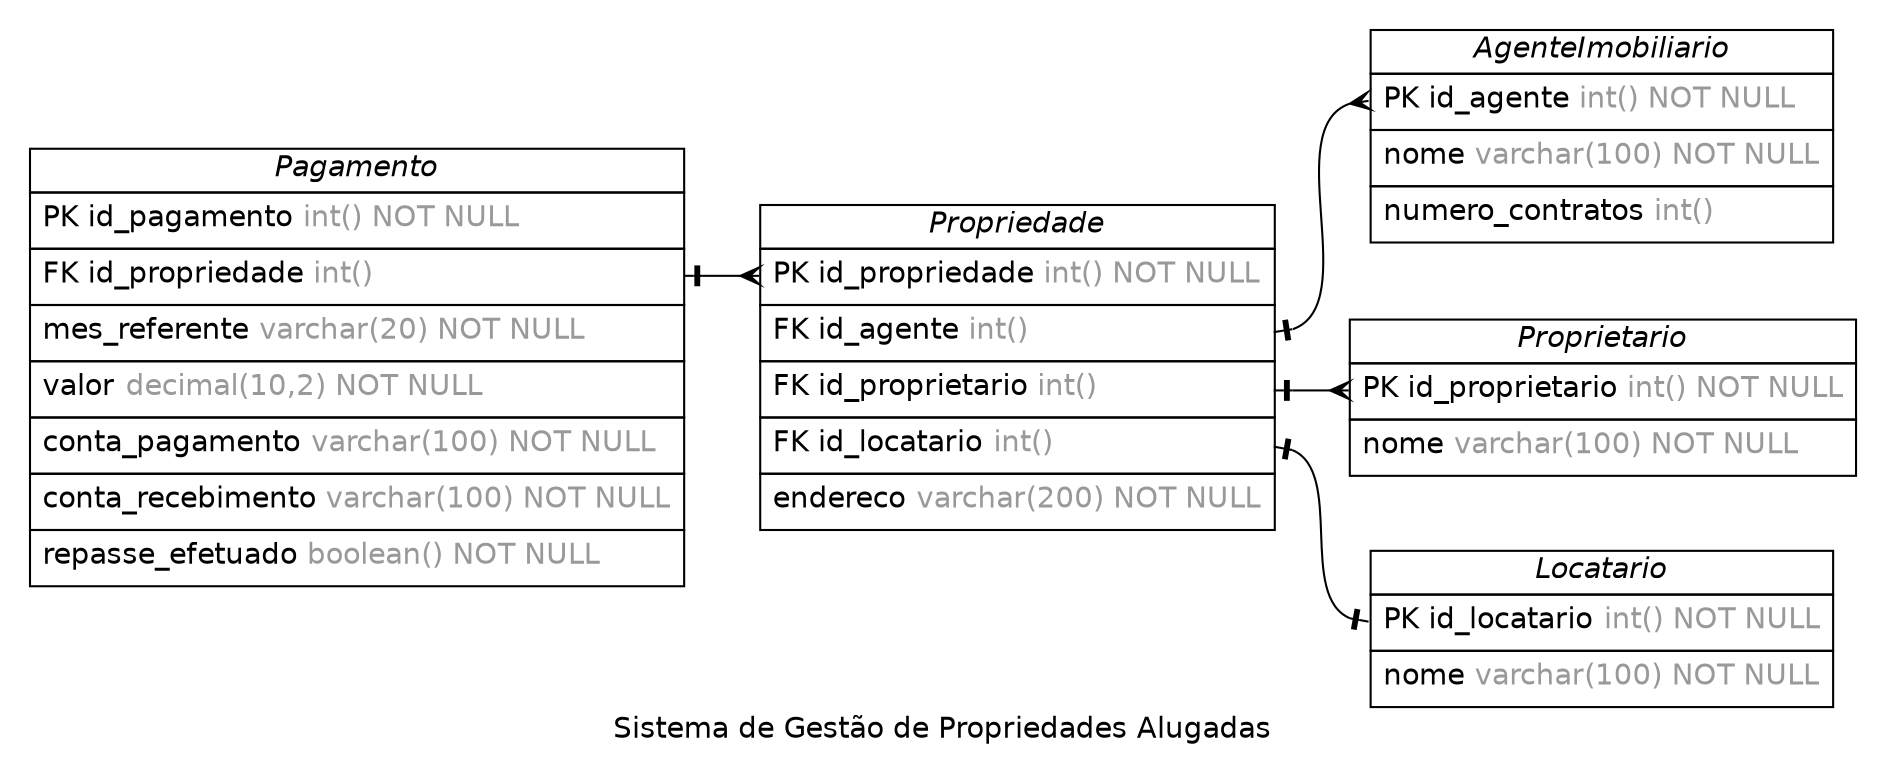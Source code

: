 /* created with ERDot < https://github.com/ehne/ERDot > */
digraph G {
    graph [
        nodesep=0.5;
        rankdir="LR";
        concentrate=true;
        splines="spline";
        fontname="Helvetica";
        pad="0.2,0.2",
        label="Sistema de Gestão de Propriedades Alugadas",
        
    ];
    
    node [shape=plain, fontname="Helvetica"];
    edge [
        dir=both,
        fontsize=12,
        arrowsize=0.9,
        penwidth=1.0,
        labelangle=32,
        labeldistance=1.8,
        fontname="Helvetica"
    ];
    
    "AgenteImobiliario" [ label=<
        <table border="0" cellborder="1" cellspacing="0" >
        <tr><td><i>AgenteImobiliario</i></td></tr>
        <tr><td port="id_agente" align="left" cellpadding="5">PK id_agente <font color="grey60">int() NOT NULL</font></td></tr>
        <tr><td port="nome" align="left" cellpadding="5">nome <font color="grey60">varchar(100) NOT NULL</font></td></tr>
        <tr><td port="numero_contratos" align="left" cellpadding="5">numero_contratos <font color="grey60">int()</font></td></tr>
    </table>>];
    "Proprietario" [ label=<
        <table border="0" cellborder="1" cellspacing="0" >
        <tr><td><i>Proprietario</i></td></tr>
        <tr><td port="id_proprietario" align="left" cellpadding="5">PK id_proprietario <font color="grey60">int() NOT NULL</font></td></tr>
        <tr><td port="nome" align="left" cellpadding="5">nome <font color="grey60">varchar(100) NOT NULL</font></td></tr>
    </table>>];
    "Locatario" [ label=<
        <table border="0" cellborder="1" cellspacing="0" >
        <tr><td><i>Locatario</i></td></tr>
        <tr><td port="id_locatario" align="left" cellpadding="5">PK id_locatario <font color="grey60">int() NOT NULL</font></td></tr>
        <tr><td port="nome" align="left" cellpadding="5">nome <font color="grey60">varchar(100) NOT NULL</font></td></tr>
    </table>>];
    "Propriedade" [ label=<
        <table border="0" cellborder="1" cellspacing="0" >
        <tr><td><i>Propriedade</i></td></tr>
        <tr><td port="id_propriedade" align="left" cellpadding="5">PK id_propriedade <font color="grey60">int() NOT NULL</font></td></tr>
        <tr><td port="id_agente" align="left" cellpadding="5">FK id_agente <font color="grey60">int()</font></td></tr>
        <tr><td port="id_proprietario" align="left" cellpadding="5">FK id_proprietario <font color="grey60">int()</font></td></tr>
        <tr><td port="id_locatario" align="left" cellpadding="5">FK id_locatario <font color="grey60">int()</font></td></tr>
        <tr><td port="endereco" align="left" cellpadding="5">endereco <font color="grey60">varchar(200) NOT NULL</font></td></tr>
    </table>>];
    "Pagamento" [ label=<
        <table border="0" cellborder="1" cellspacing="0" >
        <tr><td><i>Pagamento</i></td></tr>
        <tr><td port="id_pagamento" align="left" cellpadding="5">PK id_pagamento <font color="grey60">int() NOT NULL</font></td></tr>
        <tr><td port="id_propriedade" align="left" cellpadding="5">FK id_propriedade <font color="grey60">int()</font></td></tr>
        <tr><td port="mes_referente" align="left" cellpadding="5">mes_referente <font color="grey60">varchar(20) NOT NULL</font></td></tr>
        <tr><td port="valor" align="left" cellpadding="5">valor <font color="grey60">decimal(10,2) NOT NULL</font></td></tr>
        <tr><td port="conta_pagamento" align="left" cellpadding="5">conta_pagamento <font color="grey60">varchar(100) NOT NULL</font></td></tr>
        <tr><td port="conta_recebimento" align="left" cellpadding="5">conta_recebimento <font color="grey60">varchar(100) NOT NULL</font></td></tr>
        <tr><td port="repasse_efetuado" align="left" cellpadding="5">repasse_efetuado <font color="grey60">boolean() NOT NULL</font></td></tr>
    </table>>];

    
    "Propriedade":"id_agente"->"AgenteImobiliario":"id_agente" [
        arrowhead=ocrow,

        arrowtail=noneotee,
    ];

    
    "Propriedade":"id_proprietario"->"Proprietario":"id_proprietario" [
        arrowhead=ocrow,

        arrowtail=noneotee,
    ];

    
    "Propriedade":"id_locatario"->"Locatario":"id_locatario" [
        arrowhead=noneotee,

        arrowtail=noneotee,
    ];

    
    "Pagamento":"id_propriedade"->"Propriedade":"id_propriedade" [
        arrowhead=ocrow,

        arrowtail=noneotee,
    ];



    

}
